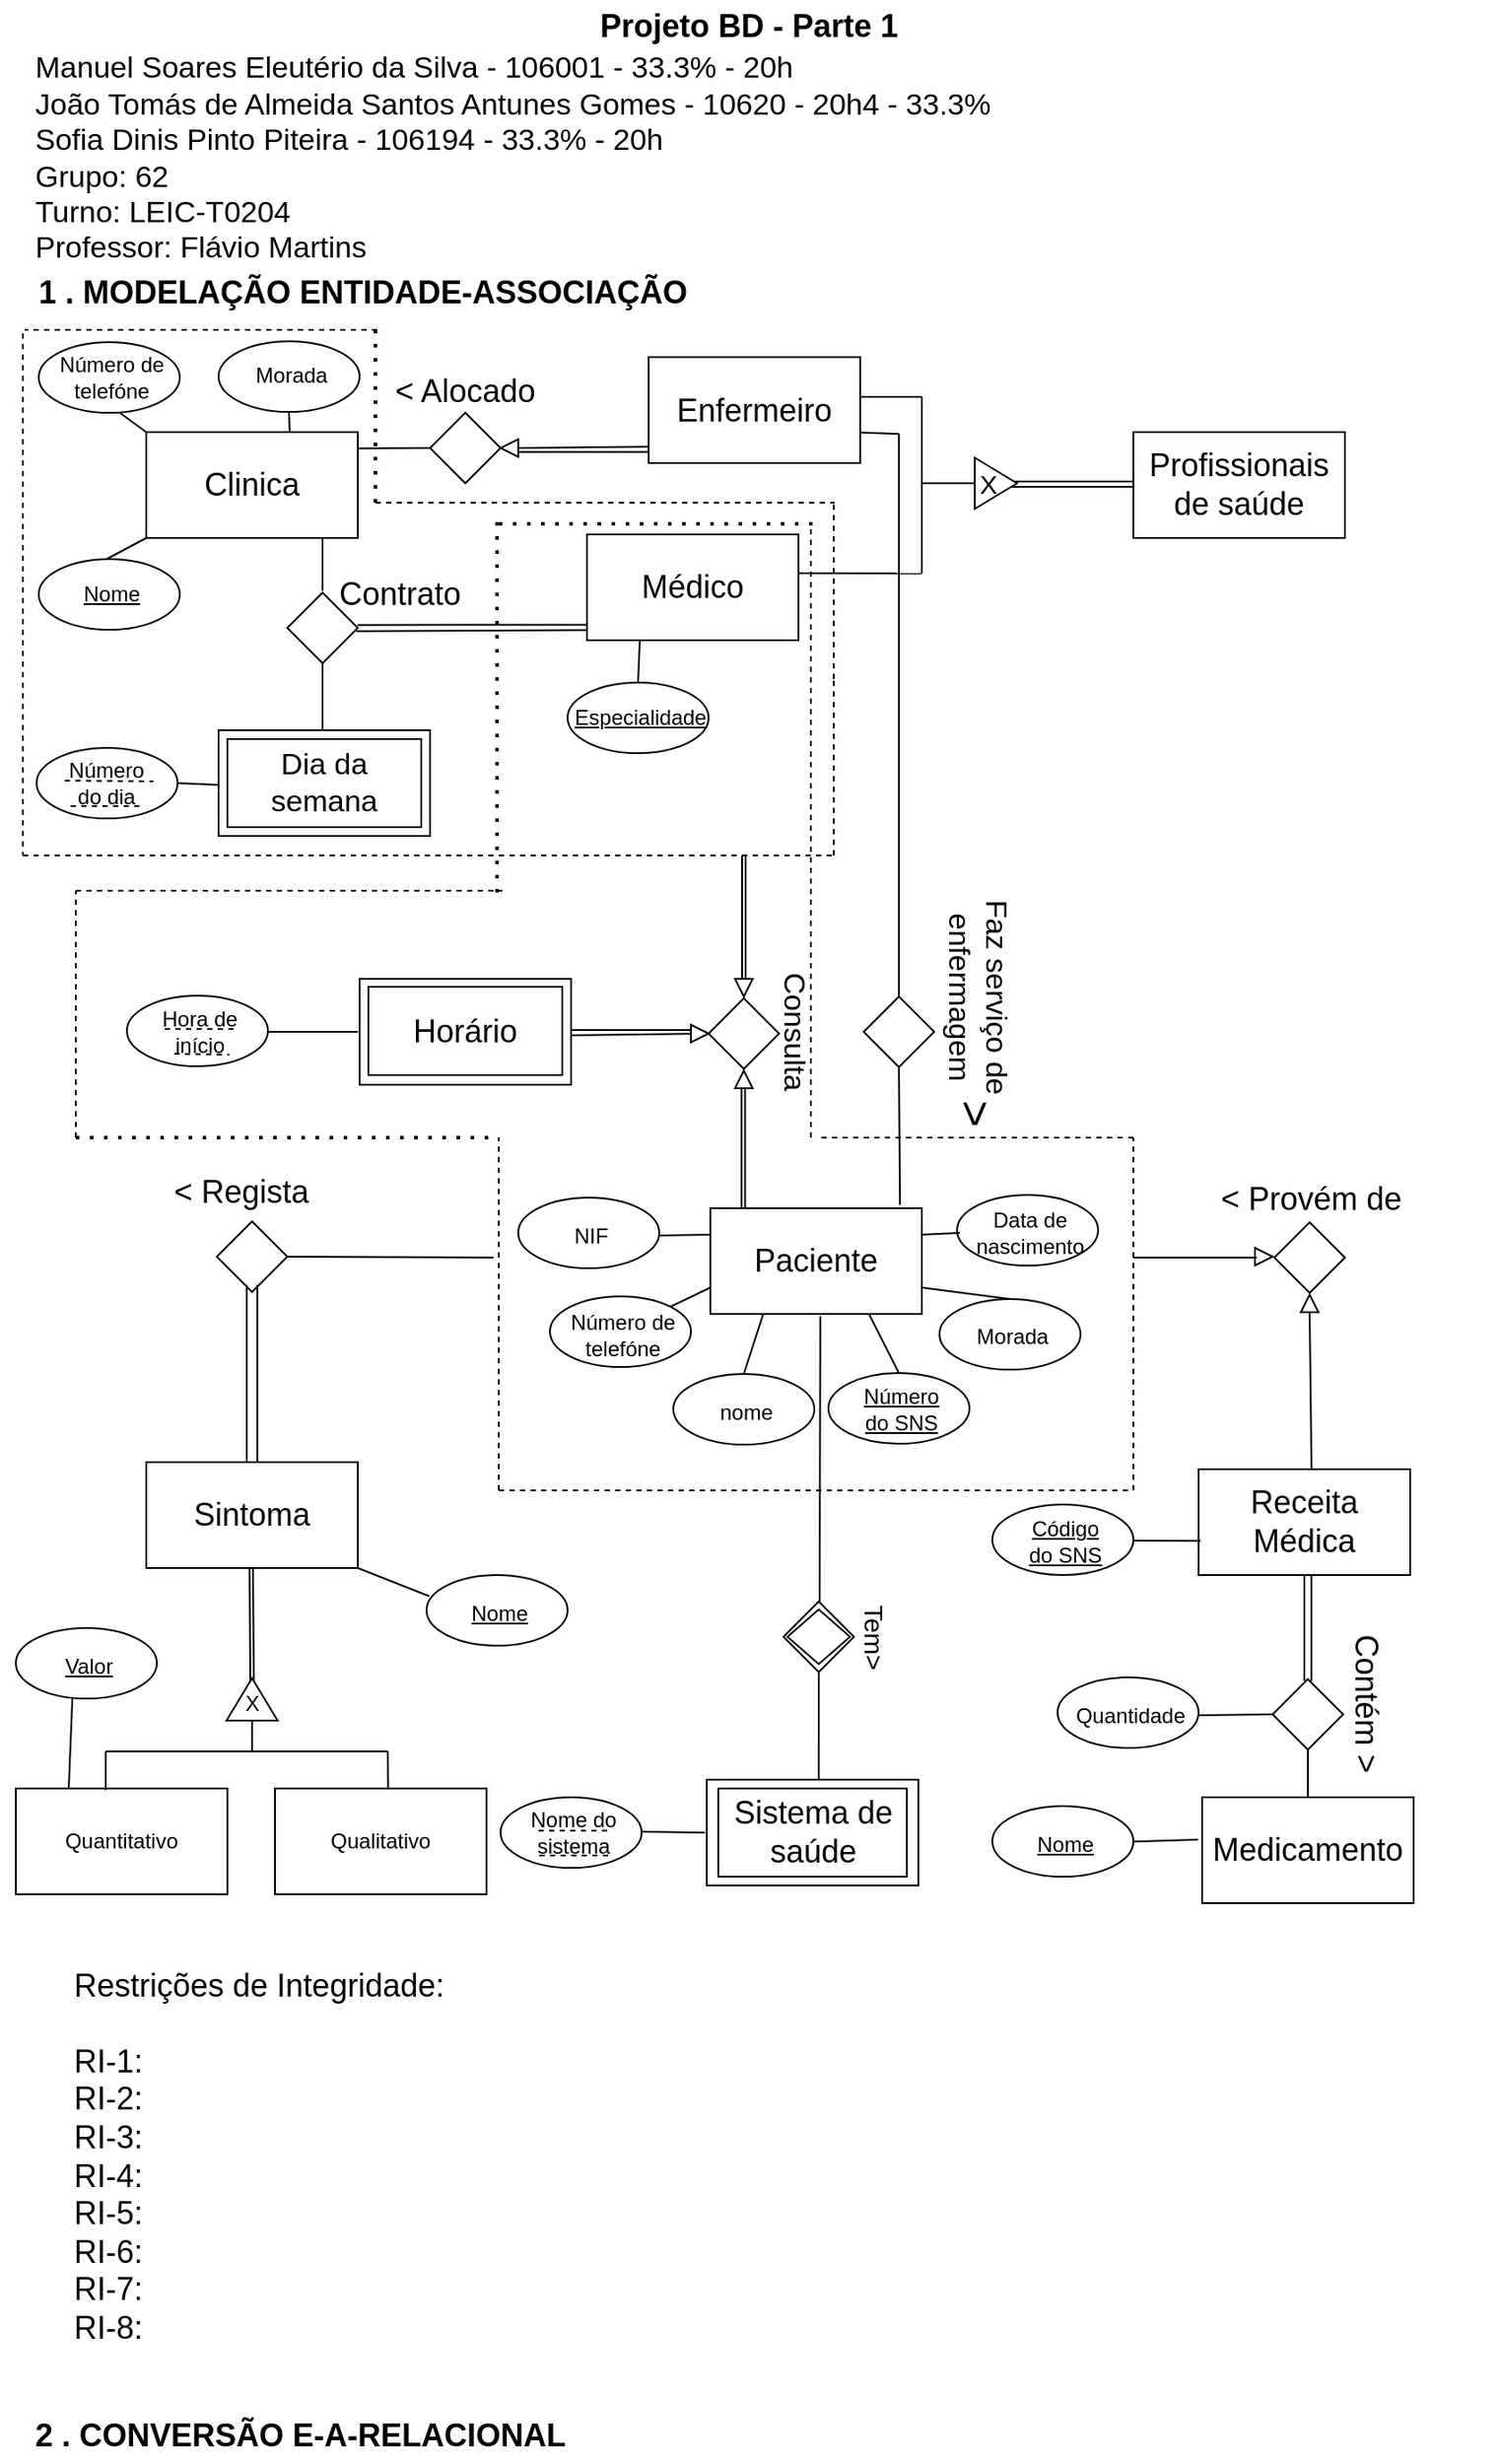 <mxfile>
    <diagram id="Vmk2Yes_UuU7IunLGzfF" name="Page-1">
        <mxGraphModel dx="1727" dy="931" grid="1" gridSize="10" guides="1" tooltips="1" connect="1" arrows="1" fold="1" page="1" pageScale="1" pageWidth="850" pageHeight="1100" math="0" shadow="0">
            <root>
                <mxCell id="0"/>
                <mxCell id="1" parent="0"/>
                <mxCell id="99" value="" style="ellipse;whiteSpace=wrap;html=1;fontSize=18;" vertex="1" parent="1">
                    <mxGeometry x="20.75" y="431" width="80" height="40" as="geometry"/>
                </mxCell>
                <mxCell id="2" value="" style="endArrow=none;html=1;" parent="1" edge="1">
                    <mxGeometry width="50" height="50" relative="1" as="geometry">
                        <mxPoint x="573" y="280" as="sourcePoint"/>
                        <mxPoint x="643" y="280" as="targetPoint"/>
                    </mxGeometry>
                </mxCell>
                <mxCell id="3" value="" style="endArrow=none;html=1;" parent="1" edge="1">
                    <mxGeometry width="50" height="50" relative="1" as="geometry">
                        <mxPoint x="573" y="283" as="sourcePoint"/>
                        <mxPoint x="643" y="283" as="targetPoint"/>
                    </mxGeometry>
                </mxCell>
                <mxCell id="4" value="" style="endArrow=none;html=1;exitX=0.997;exitY=0.458;exitDx=0;exitDy=0;exitPerimeter=0;" parent="1" source="15" edge="1">
                    <mxGeometry width="50" height="50" relative="1" as="geometry">
                        <mxPoint x="233" y="361.21" as="sourcePoint"/>
                        <mxPoint x="333" y="361.21" as="targetPoint"/>
                    </mxGeometry>
                </mxCell>
                <mxCell id="5" value="" style="endArrow=none;html=1;exitX=0.979;exitY=0.546;exitDx=0;exitDy=0;exitPerimeter=0;" parent="1" source="15" edge="1">
                    <mxGeometry width="50" height="50" relative="1" as="geometry">
                        <mxPoint x="233" y="364.21" as="sourcePoint"/>
                        <mxPoint x="333" y="364.21" as="targetPoint"/>
                    </mxGeometry>
                </mxCell>
                <mxCell id="6" value="&lt;font style=&quot;font-size: 18px;&quot;&gt;Clinica&lt;/font&gt;" style="rounded=0;whiteSpace=wrap;html=1;" parent="1" vertex="1">
                    <mxGeometry x="83" y="252" width="120" height="60" as="geometry"/>
                </mxCell>
                <mxCell id="7" value="&lt;span style=&quot;font-size: 18px;&quot;&gt;Profissionais&lt;br&gt;de saúde&lt;br&gt;&lt;/span&gt;" style="rounded=0;whiteSpace=wrap;html=1;" parent="1" vertex="1">
                    <mxGeometry x="643" y="252" width="120" height="60" as="geometry"/>
                </mxCell>
                <mxCell id="8" value="&lt;font style=&quot;font-size: 15px;&quot;&gt;X&amp;nbsp;&amp;nbsp;&lt;/font&gt;" style="triangle;whiteSpace=wrap;html=1;fontSize=18;" parent="1" vertex="1">
                    <mxGeometry x="553" y="266.5" width="24" height="29" as="geometry"/>
                </mxCell>
                <mxCell id="9" value="" style="endArrow=none;html=1;fontSize=13;entryX=0;entryY=0.5;entryDx=0;entryDy=0;" parent="1" target="8" edge="1">
                    <mxGeometry width="50" height="50" relative="1" as="geometry">
                        <mxPoint x="523" y="281" as="sourcePoint"/>
                        <mxPoint x="503" y="252" as="targetPoint"/>
                    </mxGeometry>
                </mxCell>
                <mxCell id="10" value="" style="endArrow=none;html=1;fontSize=13;" parent="1" edge="1">
                    <mxGeometry width="50" height="50" relative="1" as="geometry">
                        <mxPoint x="523" y="332" as="sourcePoint"/>
                        <mxPoint x="523" y="232" as="targetPoint"/>
                    </mxGeometry>
                </mxCell>
                <mxCell id="11" value="" style="endArrow=none;html=1;fontSize=13;" parent="1" edge="1">
                    <mxGeometry width="50" height="50" relative="1" as="geometry">
                        <mxPoint x="453" y="332" as="sourcePoint"/>
                        <mxPoint x="523" y="332.177" as="targetPoint"/>
                    </mxGeometry>
                </mxCell>
                <mxCell id="12" value="" style="endArrow=none;html=1;fontSize=13;" parent="1" edge="1">
                    <mxGeometry width="50" height="50" relative="1" as="geometry">
                        <mxPoint x="483" y="232" as="sourcePoint"/>
                        <mxPoint x="523" y="232" as="targetPoint"/>
                    </mxGeometry>
                </mxCell>
                <mxCell id="13" value="&lt;font style=&quot;font-size: 18px;&quot;&gt;Enfermeiro&lt;/font&gt;" style="rounded=0;whiteSpace=wrap;html=1;fontSize=13;" parent="1" vertex="1">
                    <mxGeometry x="368" y="209.5" width="120" height="60" as="geometry"/>
                </mxCell>
                <mxCell id="14" value="&lt;font style=&quot;font-size: 18px;&quot;&gt;Médico&lt;/font&gt;" style="rounded=0;whiteSpace=wrap;html=1;fontSize=13;" parent="1" vertex="1">
                    <mxGeometry x="333" y="310" width="120" height="60" as="geometry"/>
                </mxCell>
                <mxCell id="15" value="" style="rhombus;whiteSpace=wrap;html=1;fontSize=18;" parent="1" vertex="1">
                    <mxGeometry x="163" y="343" width="40" height="40" as="geometry"/>
                </mxCell>
                <mxCell id="20" style="edgeStyle=none;html=1;fontSize=18;" parent="1" source="16" edge="1">
                    <mxGeometry relative="1" as="geometry">
                        <mxPoint x="263" y="262" as="targetPoint"/>
                    </mxGeometry>
                </mxCell>
                <mxCell id="16" value="" style="rhombus;whiteSpace=wrap;html=1;fontSize=18;" parent="1" vertex="1">
                    <mxGeometry x="244" y="241" width="40" height="40" as="geometry"/>
                </mxCell>
                <mxCell id="18" value="" style="endArrow=none;html=1;startArrow=none;" parent="1" source="23" edge="1">
                    <mxGeometry width="50" height="50" relative="1" as="geometry">
                        <mxPoint x="283" y="260" as="sourcePoint"/>
                        <mxPoint x="368" y="260.21" as="targetPoint"/>
                    </mxGeometry>
                </mxCell>
                <mxCell id="19" value="" style="endArrow=none;html=1;exitX=0.1;exitY=0.279;exitDx=0;exitDy=0;exitPerimeter=0;" parent="1" source="23" edge="1">
                    <mxGeometry width="50" height="50" relative="1" as="geometry">
                        <mxPoint x="294" y="264" as="sourcePoint"/>
                        <mxPoint x="368" y="263.21" as="targetPoint"/>
                    </mxGeometry>
                </mxCell>
                <mxCell id="21" value="" style="endArrow=none;html=1;fontSize=18;" parent="1" edge="1">
                    <mxGeometry width="50" height="50" relative="1" as="geometry">
                        <mxPoint x="183" y="312" as="sourcePoint"/>
                        <mxPoint x="183" y="342" as="targetPoint"/>
                    </mxGeometry>
                </mxCell>
                <mxCell id="22" value="" style="endArrow=none;html=1;fontSize=18;entryX=0;entryY=0.5;entryDx=0;entryDy=0;exitX=1.005;exitY=0.155;exitDx=0;exitDy=0;exitPerimeter=0;" parent="1" source="6" target="16" edge="1">
                    <mxGeometry width="50" height="50" relative="1" as="geometry">
                        <mxPoint x="213" y="302" as="sourcePoint"/>
                        <mxPoint x="263" y="252" as="targetPoint"/>
                    </mxGeometry>
                </mxCell>
                <mxCell id="23" value="" style="triangle;whiteSpace=wrap;html=1;fontSize=18;direction=west;fillColor=#FFFFFF;" parent="1" vertex="1">
                    <mxGeometry x="284" y="256" width="10" height="10" as="geometry"/>
                </mxCell>
                <mxCell id="25" value="&amp;lt; Alocado" style="text;html=1;strokeColor=none;fillColor=none;align=center;verticalAlign=middle;whiteSpace=wrap;rounded=0;fontSize=18;" parent="1" vertex="1">
                    <mxGeometry x="219" y="213.5" width="90" height="30" as="geometry"/>
                </mxCell>
                <mxCell id="26" value="Contrato" style="text;html=1;strokeColor=none;fillColor=none;align=center;verticalAlign=middle;whiteSpace=wrap;rounded=0;fontSize=18;" parent="1" vertex="1">
                    <mxGeometry x="182" y="329" width="90" height="30" as="geometry"/>
                </mxCell>
                <mxCell id="27" value="" style="endArrow=none;html=1;fontSize=18;entryX=0.5;entryY=1;entryDx=0;entryDy=0;" parent="1" target="15" edge="1">
                    <mxGeometry width="50" height="50" relative="1" as="geometry">
                        <mxPoint x="183" y="422" as="sourcePoint"/>
                        <mxPoint x="223" y="262" as="targetPoint"/>
                    </mxGeometry>
                </mxCell>
                <mxCell id="33" value="" style="endArrow=none;html=1;fontSize=12;entryX=0.551;entryY=1.099;entryDx=0;entryDy=0;exitX=0;exitY=0;exitDx=0;exitDy=0;entryPerimeter=0;" parent="1" source="6" edge="1">
                    <mxGeometry width="50" height="50" relative="1" as="geometry">
                        <mxPoint x="173" y="342" as="sourcePoint"/>
                        <mxPoint x="67.856" y="240.97" as="targetPoint"/>
                    </mxGeometry>
                </mxCell>
                <mxCell id="40" value="" style="endArrow=none;html=1;fontSize=12;entryX=0;entryY=1;entryDx=0;entryDy=0;exitX=0.5;exitY=0;exitDx=0;exitDy=0;" parent="1" target="6" edge="1">
                    <mxGeometry width="50" height="50" relative="1" as="geometry">
                        <mxPoint x="60.5" y="324.0" as="sourcePoint"/>
                        <mxPoint x="223" y="302" as="targetPoint"/>
                    </mxGeometry>
                </mxCell>
                <mxCell id="50" value="" style="endArrow=none;html=1;fontSize=18;exitX=1;exitY=0.5;exitDx=0;exitDy=0;entryX=0;entryY=0.5;entryDx=0;entryDy=0;" parent="1" source="44" edge="1">
                    <mxGeometry width="50" height="50" relative="1" as="geometry">
                        <mxPoint x="173" y="352" as="sourcePoint"/>
                        <mxPoint x="124" y="452" as="targetPoint"/>
                    </mxGeometry>
                </mxCell>
                <mxCell id="51" value="" style="endArrow=none;html=1;fontSize=18;entryX=0.5;entryY=1;entryDx=0;entryDy=0;exitX=0.678;exitY=0.005;exitDx=0;exitDy=0;exitPerimeter=0;" parent="1" source="6" target="112" edge="1">
                    <mxGeometry width="50" height="50" relative="1" as="geometry">
                        <mxPoint x="163" y="302" as="sourcePoint"/>
                        <mxPoint x="162.75" y="242" as="targetPoint"/>
                    </mxGeometry>
                </mxCell>
                <mxCell id="44" value="Número&lt;br&gt;do dia" style="text;html=1;strokeColor=none;fillColor=none;align=center;verticalAlign=middle;whiteSpace=wrap;rounded=0;fontSize=12;" parent="1" vertex="1">
                    <mxGeometry x="20.25" y="436" width="80.5" height="30" as="geometry"/>
                </mxCell>
                <mxCell id="54" value="" style="endArrow=none;dashed=1;html=1;fontSize=18;" parent="1" edge="1">
                    <mxGeometry width="50" height="50" relative="1" as="geometry">
                        <mxPoint x="473" y="392" as="sourcePoint"/>
                        <mxPoint x="473" y="292" as="targetPoint"/>
                    </mxGeometry>
                </mxCell>
                <mxCell id="56" value="" style="endArrow=none;dashed=1;html=1;fontSize=18;" parent="1" edge="1">
                    <mxGeometry width="50" height="50" relative="1" as="geometry">
                        <mxPoint x="473" y="492" as="sourcePoint"/>
                        <mxPoint x="473" y="392" as="targetPoint"/>
                    </mxGeometry>
                </mxCell>
                <mxCell id="57" value="" style="endArrow=none;dashed=1;html=1;fontSize=18;" parent="1" edge="1">
                    <mxGeometry width="50" height="50" relative="1" as="geometry">
                        <mxPoint x="13" y="492" as="sourcePoint"/>
                        <mxPoint x="473" y="492" as="targetPoint"/>
                    </mxGeometry>
                </mxCell>
                <mxCell id="58" value="" style="endArrow=none;dashed=1;html=1;fontSize=18;" parent="1" edge="1">
                    <mxGeometry width="50" height="50" relative="1" as="geometry">
                        <mxPoint x="13" y="196" as="sourcePoint"/>
                        <mxPoint x="13" y="492" as="targetPoint"/>
                    </mxGeometry>
                </mxCell>
                <mxCell id="60" value="" style="endArrow=none;dashed=1;html=1;fontSize=18;" parent="1" edge="1">
                    <mxGeometry width="50" height="50" relative="1" as="geometry">
                        <mxPoint x="214" y="194" as="sourcePoint"/>
                        <mxPoint x="14" y="194" as="targetPoint"/>
                    </mxGeometry>
                </mxCell>
                <mxCell id="61" value="" style="endArrow=none;dashed=1;html=1;dashPattern=1 3;strokeWidth=2;fontSize=18;" parent="1" edge="1">
                    <mxGeometry width="50" height="50" relative="1" as="geometry">
                        <mxPoint x="213" y="292" as="sourcePoint"/>
                        <mxPoint x="213" y="194" as="targetPoint"/>
                    </mxGeometry>
                </mxCell>
                <mxCell id="62" value="" style="endArrow=none;dashed=1;html=1;fontSize=18;" parent="1" edge="1">
                    <mxGeometry width="50" height="50" relative="1" as="geometry">
                        <mxPoint x="213" y="292" as="sourcePoint"/>
                        <mxPoint x="473.514" y="292" as="targetPoint"/>
                    </mxGeometry>
                </mxCell>
                <mxCell id="67" value="" style="endArrow=none;html=1;fontSize=18;entryX=0.25;entryY=1;entryDx=0;entryDy=0;exitX=0.5;exitY=0;exitDx=0;exitDy=0;" parent="1" source="102" target="14" edge="1">
                    <mxGeometry width="50" height="50" relative="1" as="geometry">
                        <mxPoint x="323.5" y="396.0" as="sourcePoint"/>
                        <mxPoint x="293" y="352" as="targetPoint"/>
                    </mxGeometry>
                </mxCell>
                <mxCell id="68" value="" style="endArrow=none;html=1;fontSize=18;" parent="1" edge="1">
                    <mxGeometry width="50" height="50" relative="1" as="geometry">
                        <mxPoint x="510" y="573.771" as="sourcePoint"/>
                        <mxPoint x="510" y="253" as="targetPoint"/>
                    </mxGeometry>
                </mxCell>
                <mxCell id="69" value="" style="rhombus;whiteSpace=wrap;html=1;fontSize=18;" parent="1" vertex="1">
                    <mxGeometry x="490" y="572" width="40" height="40" as="geometry"/>
                </mxCell>
                <mxCell id="71" value="" style="rhombus;whiteSpace=wrap;html=1;fontSize=18;" parent="1" vertex="1">
                    <mxGeometry x="402" y="573" width="40" height="40" as="geometry"/>
                </mxCell>
                <mxCell id="72" value="" style="endArrow=none;html=1;fontSize=18;" parent="1" edge="1">
                    <mxGeometry width="50" height="50" relative="1" as="geometry">
                        <mxPoint x="423" y="562" as="sourcePoint"/>
                        <mxPoint x="423" y="492" as="targetPoint"/>
                    </mxGeometry>
                </mxCell>
                <mxCell id="73" value="" style="endArrow=none;html=1;fontSize=18;" parent="1" edge="1">
                    <mxGeometry width="50" height="50" relative="1" as="geometry">
                        <mxPoint x="421" y="562" as="sourcePoint"/>
                        <mxPoint x="421" y="492" as="targetPoint"/>
                    </mxGeometry>
                </mxCell>
                <mxCell id="74" value="" style="triangle;whiteSpace=wrap;html=1;fontSize=18;direction=south;fillColor=#FFFFFF;" parent="1" vertex="1">
                    <mxGeometry x="417" y="562" width="10" height="10" as="geometry"/>
                </mxCell>
                <mxCell id="75" value="" style="endArrow=none;html=1;fontSize=18;" parent="1" edge="1">
                    <mxGeometry width="50" height="50" relative="1" as="geometry">
                        <mxPoint x="422.71" y="692" as="sourcePoint"/>
                        <mxPoint x="422.71" y="622" as="targetPoint"/>
                    </mxGeometry>
                </mxCell>
                <mxCell id="76" value="" style="endArrow=none;html=1;fontSize=18;" parent="1" edge="1">
                    <mxGeometry width="50" height="50" relative="1" as="geometry">
                        <mxPoint x="420.71" y="692" as="sourcePoint"/>
                        <mxPoint x="420.71" y="622" as="targetPoint"/>
                    </mxGeometry>
                </mxCell>
                <mxCell id="77" value="" style="endArrow=none;html=1;fontSize=18;" parent="1" edge="1">
                    <mxGeometry width="50" height="50" relative="1" as="geometry">
                        <mxPoint x="323" y="591" as="sourcePoint"/>
                        <mxPoint x="393" y="591" as="targetPoint"/>
                    </mxGeometry>
                </mxCell>
                <mxCell id="78" value="" style="endArrow=none;html=1;fontSize=18;startArrow=none;" parent="1" source="80" edge="1">
                    <mxGeometry width="50" height="50" relative="1" as="geometry">
                        <mxPoint x="323" y="594" as="sourcePoint"/>
                        <mxPoint x="393" y="594" as="targetPoint"/>
                    </mxGeometry>
                </mxCell>
                <mxCell id="79" value="" style="triangle;whiteSpace=wrap;html=1;fontSize=18;direction=north;fillColor=#FFFFFF;" parent="1" vertex="1">
                    <mxGeometry x="417" y="614" width="10" height="10" as="geometry"/>
                </mxCell>
                <mxCell id="81" value="" style="endArrow=none;html=1;fontSize=18;" parent="1" target="80" edge="1">
                    <mxGeometry width="50" height="50" relative="1" as="geometry">
                        <mxPoint x="323.0" y="594" as="sourcePoint"/>
                        <mxPoint x="393" y="594" as="targetPoint"/>
                    </mxGeometry>
                </mxCell>
                <mxCell id="80" value="" style="triangle;whiteSpace=wrap;html=1;fontSize=18;direction=east;fillColor=#FFFFFF;" parent="1" vertex="1">
                    <mxGeometry x="392" y="588" width="10" height="10" as="geometry"/>
                </mxCell>
                <mxCell id="94" value="" style="ellipse;whiteSpace=wrap;html=1;fontSize=18;" vertex="1" parent="1">
                    <mxGeometry x="72" y="571.5" width="80" height="40" as="geometry"/>
                </mxCell>
                <mxCell id="83" value="" style="endArrow=none;html=1;fontSize=18;entryX=0.5;entryY=1;entryDx=0;entryDy=0;exitX=0.905;exitY=-0.032;exitDx=0;exitDy=0;exitPerimeter=0;" parent="1" target="69" edge="1">
                    <mxGeometry width="50" height="50" relative="1" as="geometry">
                        <mxPoint x="510.6" y="690.08" as="sourcePoint"/>
                        <mxPoint x="263" y="592" as="targetPoint"/>
                    </mxGeometry>
                </mxCell>
                <mxCell id="88" value="" style="rounded=0;whiteSpace=wrap;html=1;" vertex="1" parent="1">
                    <mxGeometry x="204" y="562" width="120" height="60" as="geometry"/>
                </mxCell>
                <mxCell id="89" value="&lt;font style=&quot;font-size: 18px;&quot;&gt;Horário&lt;/font&gt;" style="rounded=0;whiteSpace=wrap;html=1;" vertex="1" parent="1">
                    <mxGeometry x="209" y="566.5" width="110" height="50" as="geometry"/>
                </mxCell>
                <mxCell id="90" value="" style="endArrow=none;html=1;fontSize=18;entryX=1;entryY=0.5;entryDx=0;entryDy=0;" edge="1" parent="1" target="86">
                    <mxGeometry width="50" height="50" relative="1" as="geometry">
                        <mxPoint x="203" y="592" as="sourcePoint"/>
                        <mxPoint x="183" y="642" as="targetPoint"/>
                    </mxGeometry>
                </mxCell>
                <mxCell id="92" value="" style="endArrow=none;dashed=1;html=1;fontSize=18;" edge="1" parent="1">
                    <mxGeometry width="50" height="50" relative="1" as="geometry">
                        <mxPoint x="93.5" y="590.33" as="sourcePoint"/>
                        <mxPoint x="133.5" y="590.33" as="targetPoint"/>
                    </mxGeometry>
                </mxCell>
                <mxCell id="86" value="Hora de&lt;br&gt;início" style="text;html=1;strokeColor=none;fillColor=none;align=center;verticalAlign=middle;whiteSpace=wrap;rounded=0;fontSize=12;" vertex="1" parent="1">
                    <mxGeometry x="73.5" y="582.5" width="78.5" height="19" as="geometry"/>
                </mxCell>
                <mxCell id="93" value="" style="endArrow=none;dashed=1;html=1;fontSize=18;" edge="1" parent="1">
                    <mxGeometry width="50" height="50" relative="1" as="geometry">
                        <mxPoint x="98.88" y="604.5" as="sourcePoint"/>
                        <mxPoint x="130.13" y="604.92" as="targetPoint"/>
                    </mxGeometry>
                </mxCell>
                <mxCell id="52" value="" style="endArrow=none;dashed=1;html=1;fontSize=18;" parent="1" edge="1">
                    <mxGeometry width="50" height="50" relative="1" as="geometry">
                        <mxPoint x="36.75" y="449.58" as="sourcePoint"/>
                        <mxPoint x="87" y="450" as="targetPoint"/>
                    </mxGeometry>
                </mxCell>
                <mxCell id="53" value="" style="endArrow=none;dashed=1;html=1;fontSize=18;" parent="1" edge="1">
                    <mxGeometry width="50" height="50" relative="1" as="geometry">
                        <mxPoint x="40.13" y="464.0" as="sourcePoint"/>
                        <mxPoint x="79.38" y="464" as="targetPoint"/>
                    </mxGeometry>
                </mxCell>
                <mxCell id="101" value="Paciente" style="rounded=0;whiteSpace=wrap;html=1;fontSize=18;" vertex="1" parent="1">
                    <mxGeometry x="403" y="692" width="120" height="60" as="geometry"/>
                </mxCell>
                <mxCell id="102" value="" style="ellipse;whiteSpace=wrap;html=1;fontSize=18;" vertex="1" parent="1">
                    <mxGeometry x="322" y="394" width="80" height="40" as="geometry"/>
                </mxCell>
                <mxCell id="104" value="&lt;u&gt;Especialidade&lt;/u&gt;" style="text;html=1;strokeColor=none;fillColor=none;align=center;verticalAlign=middle;whiteSpace=wrap;rounded=0;fontSize=12;" vertex="1" parent="1">
                    <mxGeometry x="323.5" y="404" width="78.5" height="19" as="geometry"/>
                </mxCell>
                <mxCell id="107" value="" style="ellipse;whiteSpace=wrap;html=1;fontSize=18;" vertex="1" parent="1">
                    <mxGeometry x="22" y="324" width="80" height="40" as="geometry"/>
                </mxCell>
                <mxCell id="108" value="&lt;u&gt;Nome&lt;/u&gt;" style="text;html=1;strokeColor=none;fillColor=none;align=center;verticalAlign=middle;whiteSpace=wrap;rounded=0;fontSize=12;" vertex="1" parent="1">
                    <mxGeometry x="23.5" y="334" width="78.5" height="19" as="geometry"/>
                </mxCell>
                <mxCell id="110" value="" style="ellipse;whiteSpace=wrap;html=1;fontSize=18;" vertex="1" parent="1">
                    <mxGeometry x="22" y="201" width="80" height="40" as="geometry"/>
                </mxCell>
                <mxCell id="111" value="Número de&lt;br&gt;telefóne" style="text;html=1;strokeColor=none;fillColor=none;align=center;verticalAlign=middle;whiteSpace=wrap;rounded=0;fontSize=12;" vertex="1" parent="1">
                    <mxGeometry x="23.5" y="211" width="78.5" height="19" as="geometry"/>
                </mxCell>
                <mxCell id="112" value="" style="ellipse;whiteSpace=wrap;html=1;fontSize=18;" vertex="1" parent="1">
                    <mxGeometry x="124" y="200.5" width="80" height="40" as="geometry"/>
                </mxCell>
                <mxCell id="113" value="Morada" style="text;html=1;strokeColor=none;fillColor=none;align=center;verticalAlign=middle;whiteSpace=wrap;rounded=0;fontSize=12;" vertex="1" parent="1">
                    <mxGeometry x="125.5" y="210.5" width="78.5" height="19" as="geometry"/>
                </mxCell>
                <mxCell id="115" value="" style="endArrow=none;html=1;fontSize=18;exitX=1.004;exitY=0.713;exitDx=0;exitDy=0;exitPerimeter=0;" edge="1" parent="1" source="13">
                    <mxGeometry width="50" height="50" relative="1" as="geometry">
                        <mxPoint x="490" y="253" as="sourcePoint"/>
                        <mxPoint x="510" y="253" as="targetPoint"/>
                    </mxGeometry>
                </mxCell>
                <mxCell id="116" value="" style="endArrow=none;dashed=1;html=1;dashPattern=1 3;strokeWidth=2;fontSize=18;" edge="1" parent="1">
                    <mxGeometry width="50" height="50" relative="1" as="geometry">
                        <mxPoint x="283" y="304" as="sourcePoint"/>
                        <mxPoint x="463" y="304" as="targetPoint"/>
                    </mxGeometry>
                </mxCell>
                <mxCell id="117" value="" style="endArrow=none;dashed=1;html=1;dashPattern=1 3;strokeWidth=2;fontSize=18;" edge="1" parent="1">
                    <mxGeometry width="50" height="50" relative="1" as="geometry">
                        <mxPoint x="282" y="513" as="sourcePoint"/>
                        <mxPoint x="282" y="303" as="targetPoint"/>
                    </mxGeometry>
                </mxCell>
                <mxCell id="118" value="" style="endArrow=none;dashed=1;html=1;fontSize=18;" edge="1" parent="1">
                    <mxGeometry width="50" height="50" relative="1" as="geometry">
                        <mxPoint x="460" y="652" as="sourcePoint"/>
                        <mxPoint x="460" y="303" as="targetPoint"/>
                    </mxGeometry>
                </mxCell>
                <mxCell id="119" value="" style="endArrow=none;dashed=1;html=1;fontSize=18;" edge="1" parent="1">
                    <mxGeometry width="50" height="50" relative="1" as="geometry">
                        <mxPoint x="43" y="512" as="sourcePoint"/>
                        <mxPoint x="285" y="512" as="targetPoint"/>
                    </mxGeometry>
                </mxCell>
                <mxCell id="120" value="" style="endArrow=none;dashed=1;html=1;fontSize=18;" edge="1" parent="1">
                    <mxGeometry width="50" height="50" relative="1" as="geometry">
                        <mxPoint x="43" y="652" as="sourcePoint"/>
                        <mxPoint x="43" y="512" as="targetPoint"/>
                    </mxGeometry>
                </mxCell>
                <mxCell id="121" value="" style="endArrow=none;dashed=1;html=1;dashPattern=1 3;strokeWidth=2;fontSize=18;" edge="1" parent="1">
                    <mxGeometry width="50" height="50" relative="1" as="geometry">
                        <mxPoint x="43" y="652" as="sourcePoint"/>
                        <mxPoint x="283" y="652" as="targetPoint"/>
                    </mxGeometry>
                </mxCell>
                <mxCell id="122" value="" style="ellipse;whiteSpace=wrap;html=1;fontSize=18;" vertex="1" parent="1">
                    <mxGeometry x="312" y="742" width="80" height="40" as="geometry"/>
                </mxCell>
                <mxCell id="123" value="Número de&lt;br&gt;telefóne" style="text;html=1;strokeColor=none;fillColor=none;align=center;verticalAlign=middle;whiteSpace=wrap;rounded=0;fontSize=12;" vertex="1" parent="1">
                    <mxGeometry x="313.5" y="754" width="78.5" height="19" as="geometry"/>
                </mxCell>
                <mxCell id="127" value="" style="ellipse;whiteSpace=wrap;html=1;fontSize=18;" vertex="1" parent="1">
                    <mxGeometry x="382" y="786" width="80" height="40" as="geometry"/>
                </mxCell>
                <mxCell id="128" value="nome" style="text;html=1;strokeColor=none;fillColor=none;align=center;verticalAlign=middle;whiteSpace=wrap;rounded=0;fontSize=12;" vertex="1" parent="1">
                    <mxGeometry x="383.5" y="798" width="78.5" height="19" as="geometry"/>
                </mxCell>
                <mxCell id="129" value="" style="ellipse;whiteSpace=wrap;html=1;fontSize=18;" vertex="1" parent="1">
                    <mxGeometry x="294" y="686" width="80" height="40" as="geometry"/>
                </mxCell>
                <mxCell id="130" value="NIF" style="text;html=1;strokeColor=none;fillColor=none;align=center;verticalAlign=middle;whiteSpace=wrap;rounded=0;fontSize=12;" vertex="1" parent="1">
                    <mxGeometry x="295.5" y="698" width="78.5" height="19" as="geometry"/>
                </mxCell>
                <mxCell id="131" value="" style="ellipse;whiteSpace=wrap;html=1;fontSize=18;" vertex="1" parent="1">
                    <mxGeometry x="470" y="785.5" width="80" height="40" as="geometry"/>
                </mxCell>
                <mxCell id="132" value="&lt;u&gt;Número &lt;br&gt;do SNS&lt;/u&gt;" style="text;html=1;strokeColor=none;fillColor=none;align=center;verticalAlign=middle;whiteSpace=wrap;rounded=0;fontSize=12;" vertex="1" parent="1">
                    <mxGeometry x="471.5" y="796.5" width="78.5" height="19" as="geometry"/>
                </mxCell>
                <mxCell id="133" value="" style="ellipse;whiteSpace=wrap;html=1;fontSize=18;" vertex="1" parent="1">
                    <mxGeometry x="533" y="743.5" width="80" height="40" as="geometry"/>
                </mxCell>
                <mxCell id="134" value="Morada" style="text;html=1;strokeColor=none;fillColor=none;align=center;verticalAlign=middle;whiteSpace=wrap;rounded=0;fontSize=12;" vertex="1" parent="1">
                    <mxGeometry x="534.5" y="755.5" width="78.5" height="19" as="geometry"/>
                </mxCell>
                <mxCell id="135" value="" style="ellipse;whiteSpace=wrap;html=1;fontSize=18;" vertex="1" parent="1">
                    <mxGeometry x="543" y="684.5" width="80" height="40" as="geometry"/>
                </mxCell>
                <mxCell id="136" value="Data de&lt;br&gt;nascimento" style="text;html=1;strokeColor=none;fillColor=none;align=center;verticalAlign=middle;whiteSpace=wrap;rounded=0;fontSize=12;" vertex="1" parent="1">
                    <mxGeometry x="544.5" y="696.5" width="78.5" height="19" as="geometry"/>
                </mxCell>
                <mxCell id="137" value="" style="endArrow=none;html=1;fontSize=18;entryX=0.25;entryY=1;entryDx=0;entryDy=0;exitX=0.5;exitY=0;exitDx=0;exitDy=0;" edge="1" parent="1" source="127" target="101">
                    <mxGeometry width="50" height="50" relative="1" as="geometry">
                        <mxPoint x="353" y="812" as="sourcePoint"/>
                        <mxPoint x="403" y="762" as="targetPoint"/>
                    </mxGeometry>
                </mxCell>
                <mxCell id="138" value="" style="endArrow=none;html=1;fontSize=18;entryX=0.75;entryY=1;entryDx=0;entryDy=0;exitX=0.5;exitY=0;exitDx=0;exitDy=0;" edge="1" parent="1" source="131" target="101">
                    <mxGeometry width="50" height="50" relative="1" as="geometry">
                        <mxPoint x="353" y="812" as="sourcePoint"/>
                        <mxPoint x="403" y="762" as="targetPoint"/>
                    </mxGeometry>
                </mxCell>
                <mxCell id="139" value="" style="endArrow=none;html=1;fontSize=18;entryX=0;entryY=0.75;entryDx=0;entryDy=0;exitX=1;exitY=0;exitDx=0;exitDy=0;" edge="1" parent="1" source="122" target="101">
                    <mxGeometry width="50" height="50" relative="1" as="geometry">
                        <mxPoint x="353" y="812" as="sourcePoint"/>
                        <mxPoint x="403" y="762" as="targetPoint"/>
                    </mxGeometry>
                </mxCell>
                <mxCell id="140" value="" style="endArrow=none;html=1;fontSize=18;entryX=1;entryY=0.75;entryDx=0;entryDy=0;exitX=0.5;exitY=0;exitDx=0;exitDy=0;" edge="1" parent="1" source="133" target="101">
                    <mxGeometry width="50" height="50" relative="1" as="geometry">
                        <mxPoint x="353" y="812" as="sourcePoint"/>
                        <mxPoint x="403" y="762" as="targetPoint"/>
                    </mxGeometry>
                </mxCell>
                <mxCell id="141" value="" style="endArrow=none;html=1;fontSize=18;entryX=0;entryY=0.25;entryDx=0;entryDy=0;exitX=1;exitY=0.5;exitDx=0;exitDy=0;" edge="1" parent="1" source="130" target="101">
                    <mxGeometry width="50" height="50" relative="1" as="geometry">
                        <mxPoint x="353" y="812" as="sourcePoint"/>
                        <mxPoint x="403" y="762" as="targetPoint"/>
                    </mxGeometry>
                </mxCell>
                <mxCell id="142" value="" style="endArrow=none;html=1;fontSize=18;entryX=1;entryY=0.25;entryDx=0;entryDy=0;exitX=0;exitY=0.5;exitDx=0;exitDy=0;" edge="1" parent="1" source="136" target="101">
                    <mxGeometry width="50" height="50" relative="1" as="geometry">
                        <mxPoint x="353" y="812" as="sourcePoint"/>
                        <mxPoint x="403" y="762" as="targetPoint"/>
                    </mxGeometry>
                </mxCell>
                <mxCell id="144" value="" style="endArrow=none;dashed=1;html=1;fontSize=18;" edge="1" parent="1">
                    <mxGeometry width="50" height="50" relative="1" as="geometry">
                        <mxPoint x="283" y="852" as="sourcePoint"/>
                        <mxPoint x="283" y="652" as="targetPoint"/>
                    </mxGeometry>
                </mxCell>
                <mxCell id="145" value="" style="endArrow=none;dashed=1;html=1;fontSize=18;" edge="1" parent="1">
                    <mxGeometry width="50" height="50" relative="1" as="geometry">
                        <mxPoint x="283" y="852" as="sourcePoint"/>
                        <mxPoint x="643" y="852" as="targetPoint"/>
                    </mxGeometry>
                </mxCell>
                <mxCell id="146" value="" style="endArrow=none;dashed=1;html=1;fontSize=18;" edge="1" parent="1">
                    <mxGeometry width="50" height="50" relative="1" as="geometry">
                        <mxPoint x="643" y="652" as="sourcePoint"/>
                        <mxPoint x="463" y="652" as="targetPoint"/>
                    </mxGeometry>
                </mxCell>
                <mxCell id="147" value="" style="endArrow=none;dashed=1;html=1;fontSize=18;" edge="1" parent="1">
                    <mxGeometry width="50" height="50" relative="1" as="geometry">
                        <mxPoint x="643" y="852" as="sourcePoint"/>
                        <mxPoint x="643" y="652" as="targetPoint"/>
                    </mxGeometry>
                </mxCell>
                <mxCell id="150" value="&lt;span style=&quot;&quot;&gt;&lt;b&gt;Projeto BD - Parte 1&lt;/b&gt;&lt;/span&gt;" style="text;html=1;strokeColor=none;fillColor=none;align=center;verticalAlign=middle;whiteSpace=wrap;rounded=0;fontSize=18;" vertex="1" parent="1">
                    <mxGeometry y="7" width="850" height="30" as="geometry"/>
                </mxCell>
                <mxCell id="153" value="Manuel Soares Eleutério da Silva - 106001 - 33.3% - 20h&lt;br&gt;João Tomás de Almeida Santos Antunes Gomes - 10620 - 20h4 - 33.3%&lt;br&gt;Sofia Dinis Pinto Piteira - 106194 - 33.3% - 20h&lt;br&gt;Grupo: 62&lt;br&gt;Turno: LEIC-T0204&lt;br&gt;Professor: Flávio Martins" style="text;html=1;strokeColor=none;fillColor=none;align=left;verticalAlign=middle;whiteSpace=wrap;rounded=0;fontSize=17;" vertex="1" parent="1">
                    <mxGeometry x="18" y="36.5" width="782" height="121" as="geometry"/>
                </mxCell>
                <mxCell id="154" value="" style="rounded=0;whiteSpace=wrap;html=1;fontSize=17;" vertex="1" parent="1">
                    <mxGeometry x="124" y="421" width="120" height="60" as="geometry"/>
                </mxCell>
                <mxCell id="155" value="Dia da&lt;br&gt;semana" style="rounded=0;whiteSpace=wrap;html=1;fontSize=17;" vertex="1" parent="1">
                    <mxGeometry x="129" y="426" width="110" height="50" as="geometry"/>
                </mxCell>
                <mxCell id="156" value="Consulta" style="text;html=1;strokeColor=none;fillColor=none;align=center;verticalAlign=middle;whiteSpace=wrap;rounded=0;fontSize=17;rotation=90;" vertex="1" parent="1">
                    <mxGeometry x="420" y="577" width="60" height="30" as="geometry"/>
                </mxCell>
                <mxCell id="159" value="Faz serviço de&lt;br&gt;enfermagem" style="text;html=1;strokeColor=none;fillColor=none;align=center;verticalAlign=middle;whiteSpace=wrap;rounded=0;fontSize=17;rotation=90;" vertex="1" parent="1">
                    <mxGeometry x="487.5" y="557" width="134" height="30" as="geometry"/>
                </mxCell>
                <mxCell id="161" value="&lt;font style=&quot;font-size: 26px;&quot;&gt;&amp;gt;&lt;/font&gt;" style="text;html=1;strokeColor=none;fillColor=none;align=center;verticalAlign=middle;whiteSpace=wrap;rounded=0;fontSize=17;rotation=90;" vertex="1" parent="1">
                    <mxGeometry x="523.5" y="623" width="60" height="30" as="geometry"/>
                </mxCell>
                <mxCell id="162" value="" style="endArrow=none;html=1;fontSize=26;entryX=0.47;entryY=1.02;entryDx=0;entryDy=0;entryPerimeter=0;" edge="1" parent="1">
                    <mxGeometry width="50" height="50" relative="1" as="geometry">
                        <mxPoint x="465" y="916" as="sourcePoint"/>
                        <mxPoint x="465.4" y="753.2" as="targetPoint"/>
                    </mxGeometry>
                </mxCell>
                <mxCell id="163" value="" style="rhombus;whiteSpace=wrap;html=1;fontSize=18;" vertex="1" parent="1">
                    <mxGeometry x="444.5" y="915" width="40" height="40" as="geometry"/>
                </mxCell>
                <mxCell id="164" value="" style="rhombus;whiteSpace=wrap;html=1;fontSize=18;" vertex="1" parent="1">
                    <mxGeometry x="446.75" y="919.5" width="35.5" height="31" as="geometry"/>
                </mxCell>
                <mxCell id="166" value="&lt;font style=&quot;font-size: 15px;&quot;&gt;Tem&amp;gt;&lt;/font&gt;" style="text;html=1;strokeColor=none;fillColor=none;align=center;verticalAlign=middle;whiteSpace=wrap;rounded=0;fontSize=26;rotation=90;" vertex="1" parent="1">
                    <mxGeometry x="470" y="920.5" width="60" height="30" as="geometry"/>
                </mxCell>
                <mxCell id="167" value="" style="rounded=0;whiteSpace=wrap;html=1;fontSize=15;" vertex="1" parent="1">
                    <mxGeometry x="401" y="1016" width="120" height="60" as="geometry"/>
                </mxCell>
                <mxCell id="168" value="&lt;font style=&quot;font-size: 18px;&quot;&gt;Sistema de&lt;br&gt;saúde&lt;/font&gt;" style="rounded=0;whiteSpace=wrap;html=1;fontSize=15;" vertex="1" parent="1">
                    <mxGeometry x="407.5" y="1021" width="107" height="50" as="geometry"/>
                </mxCell>
                <mxCell id="169" value="" style="endArrow=none;html=1;fontSize=18;entryX=0.5;entryY=1;entryDx=0;entryDy=0;exitX=0.529;exitY=0.005;exitDx=0;exitDy=0;exitPerimeter=0;" edge="1" parent="1" source="167" target="163">
                    <mxGeometry width="50" height="50" relative="1" as="geometry">
                        <mxPoint x="480" y="996" as="sourcePoint"/>
                        <mxPoint x="530" y="946" as="targetPoint"/>
                    </mxGeometry>
                </mxCell>
                <mxCell id="172" value="" style="ellipse;whiteSpace=wrap;html=1;fontSize=18;" vertex="1" parent="1">
                    <mxGeometry x="284" y="1026" width="80" height="40" as="geometry"/>
                </mxCell>
                <mxCell id="173" value="" style="endArrow=none;dashed=1;html=1;fontSize=18;" edge="1" parent="1">
                    <mxGeometry width="50" height="50" relative="1" as="geometry">
                        <mxPoint x="305.5" y="1044.83" as="sourcePoint"/>
                        <mxPoint x="345.5" y="1044.83" as="targetPoint"/>
                    </mxGeometry>
                </mxCell>
                <mxCell id="174" value="Nome do&lt;br&gt;sistema" style="text;html=1;strokeColor=none;fillColor=none;align=center;verticalAlign=middle;whiteSpace=wrap;rounded=0;fontSize=12;" vertex="1" parent="1">
                    <mxGeometry x="285.5" y="1036" width="78.5" height="19" as="geometry"/>
                </mxCell>
                <mxCell id="175" value="" style="endArrow=none;dashed=1;html=1;fontSize=18;" edge="1" parent="1">
                    <mxGeometry width="50" height="50" relative="1" as="geometry">
                        <mxPoint x="306" y="1059" as="sourcePoint"/>
                        <mxPoint x="346.87" y="1059" as="targetPoint"/>
                    </mxGeometry>
                </mxCell>
                <mxCell id="176" value="" style="endArrow=none;html=1;fontSize=18;entryX=1;entryY=0.5;entryDx=0;entryDy=0;" edge="1" parent="1" target="174">
                    <mxGeometry width="50" height="50" relative="1" as="geometry">
                        <mxPoint x="400" y="1046" as="sourcePoint"/>
                        <mxPoint x="310" y="1006" as="targetPoint"/>
                    </mxGeometry>
                </mxCell>
                <mxCell id="177" value="Restrições de Integridade:&lt;br&gt;&lt;br&gt;RI-1:&lt;br&gt;RI-2:&lt;br&gt;RI-3:&lt;br&gt;RI-4:&lt;br&gt;RI-5:&lt;br&gt;RI-6:&lt;br&gt;RI-7:&lt;br&gt;RI-8:" style="text;html=1;strokeColor=none;fillColor=none;align=left;verticalAlign=middle;whiteSpace=wrap;rounded=0;fontSize=18;" vertex="1" parent="1">
                    <mxGeometry x="40" y="1120" width="760" height="220" as="geometry"/>
                </mxCell>
                <mxCell id="178" value="&lt;b&gt;1 . MODELAÇÃO ENTIDADE-ASSOCIAÇÃO&lt;/b&gt;" style="text;html=1;strokeColor=none;fillColor=none;align=left;verticalAlign=middle;whiteSpace=wrap;rounded=0;fontSize=18;" vertex="1" parent="1">
                    <mxGeometry x="20" y="157.5" width="780" height="30" as="geometry"/>
                </mxCell>
                <mxCell id="179" value="&lt;b&gt;2 . CONVERSÃO E-A-RELACIONAL&lt;/b&gt;" style="text;html=1;strokeColor=none;fillColor=none;align=left;verticalAlign=middle;whiteSpace=wrap;rounded=0;fontSize=18;" vertex="1" parent="1">
                    <mxGeometry x="18" y="1373" width="780" height="30" as="geometry"/>
                </mxCell>
                <mxCell id="180" value="" style="rhombus;whiteSpace=wrap;html=1;fontSize=18;" vertex="1" parent="1">
                    <mxGeometry x="723" y="700" width="40" height="40" as="geometry"/>
                </mxCell>
                <mxCell id="181" value="" style="triangle;whiteSpace=wrap;html=1;fontSize=18;direction=east;fillColor=#FFFFFF;" vertex="1" parent="1">
                    <mxGeometry x="712" y="714.5" width="10" height="10" as="geometry"/>
                </mxCell>
                <mxCell id="182" value="" style="endArrow=none;html=1;fontSize=18;" edge="1" parent="1">
                    <mxGeometry width="50" height="50" relative="1" as="geometry">
                        <mxPoint x="643" y="720" as="sourcePoint"/>
                        <mxPoint x="713" y="720" as="targetPoint"/>
                    </mxGeometry>
                </mxCell>
                <mxCell id="183" value="&amp;lt; Provém de" style="text;html=1;strokeColor=none;fillColor=none;align=center;verticalAlign=middle;whiteSpace=wrap;rounded=0;fontSize=18;" vertex="1" parent="1">
                    <mxGeometry x="688" y="671.5" width="112" height="30" as="geometry"/>
                </mxCell>
                <mxCell id="184" value="" style="triangle;whiteSpace=wrap;html=1;fontSize=18;direction=north;fillColor=#FFFFFF;" vertex="1" parent="1">
                    <mxGeometry x="738" y="741" width="10" height="10" as="geometry"/>
                </mxCell>
                <mxCell id="185" value="Receita&lt;br&gt;Médica" style="rounded=0;whiteSpace=wrap;html=1;fontSize=18;" vertex="1" parent="1">
                    <mxGeometry x="680" y="840" width="120" height="60" as="geometry"/>
                </mxCell>
                <mxCell id="186" value="" style="endArrow=none;html=1;fontSize=18;entryX=0.534;entryY=0.01;entryDx=0;entryDy=0;exitX=0;exitY=0.5;exitDx=0;exitDy=0;entryPerimeter=0;" edge="1" parent="1" source="184" target="185">
                    <mxGeometry width="50" height="50" relative="1" as="geometry">
                        <mxPoint x="620" y="850" as="sourcePoint"/>
                        <mxPoint x="670" y="800" as="targetPoint"/>
                    </mxGeometry>
                </mxCell>
                <mxCell id="189" value="" style="ellipse;whiteSpace=wrap;html=1;fontSize=18;" vertex="1" parent="1">
                    <mxGeometry x="563" y="860" width="80" height="40" as="geometry"/>
                </mxCell>
                <mxCell id="190" value="&lt;u&gt;Código&lt;br&gt;do SNS&lt;/u&gt;" style="text;html=1;strokeColor=none;fillColor=none;align=center;verticalAlign=middle;whiteSpace=wrap;rounded=0;fontSize=12;" vertex="1" parent="1">
                    <mxGeometry x="564.5" y="871" width="78.5" height="19" as="geometry"/>
                </mxCell>
                <mxCell id="191" value="" style="endArrow=none;html=1;fontSize=18;entryX=1;entryY=0.5;entryDx=0;entryDy=0;exitX=0.009;exitY=0.678;exitDx=0;exitDy=0;exitPerimeter=0;" edge="1" parent="1" source="185" target="190">
                    <mxGeometry width="50" height="50" relative="1" as="geometry">
                        <mxPoint x="550" y="950" as="sourcePoint"/>
                        <mxPoint x="600" y="900" as="targetPoint"/>
                    </mxGeometry>
                </mxCell>
                <mxCell id="192" value="" style="endArrow=none;html=1;fontSize=18;entryX=0.5;entryY=1;entryDx=0;entryDy=0;" edge="1" parent="1" target="185">
                    <mxGeometry width="50" height="50" relative="1" as="geometry">
                        <mxPoint x="740" y="960" as="sourcePoint"/>
                        <mxPoint x="560" y="780" as="targetPoint"/>
                    </mxGeometry>
                </mxCell>
                <mxCell id="193" value="" style="endArrow=none;html=1;fontSize=18;entryX=0.75;entryY=1;entryDx=0;entryDy=0;" edge="1" parent="1">
                    <mxGeometry width="50" height="50" relative="1" as="geometry">
                        <mxPoint x="744" y="960" as="sourcePoint"/>
                        <mxPoint x="744" y="900" as="targetPoint"/>
                    </mxGeometry>
                </mxCell>
                <mxCell id="194" value="" style="rhombus;whiteSpace=wrap;html=1;fontSize=18;" vertex="1" parent="1">
                    <mxGeometry x="722" y="959" width="40" height="40" as="geometry"/>
                </mxCell>
                <mxCell id="195" value="Medicamento" style="rounded=0;whiteSpace=wrap;html=1;fontSize=18;" vertex="1" parent="1">
                    <mxGeometry x="682" y="1026" width="120" height="60" as="geometry"/>
                </mxCell>
                <mxCell id="197" value="" style="endArrow=none;html=1;fontSize=18;entryX=0.5;entryY=1;entryDx=0;entryDy=0;exitX=0.5;exitY=0;exitDx=0;exitDy=0;" edge="1" parent="1" source="195" target="194">
                    <mxGeometry width="50" height="50" relative="1" as="geometry">
                        <mxPoint x="710" y="1010" as="sourcePoint"/>
                        <mxPoint x="760" y="960" as="targetPoint"/>
                    </mxGeometry>
                </mxCell>
                <mxCell id="198" value="Contém &amp;gt;" style="text;html=1;strokeColor=none;fillColor=none;align=center;verticalAlign=middle;whiteSpace=wrap;rounded=0;fontSize=18;rotation=90;" vertex="1" parent="1">
                    <mxGeometry x="719" y="958" width="112" height="30" as="geometry"/>
                </mxCell>
                <mxCell id="199" value="" style="ellipse;whiteSpace=wrap;html=1;fontSize=18;" vertex="1" parent="1">
                    <mxGeometry x="600" y="958" width="80" height="40" as="geometry"/>
                </mxCell>
                <mxCell id="200" value="Quantidade" style="text;html=1;strokeColor=none;fillColor=none;align=center;verticalAlign=middle;whiteSpace=wrap;rounded=0;fontSize=12;" vertex="1" parent="1">
                    <mxGeometry x="601.5" y="970" width="78.5" height="19" as="geometry"/>
                </mxCell>
                <mxCell id="201" value="" style="ellipse;whiteSpace=wrap;html=1;fontSize=18;" vertex="1" parent="1">
                    <mxGeometry x="563" y="1031" width="80" height="40" as="geometry"/>
                </mxCell>
                <mxCell id="202" value="&lt;u&gt;Nome&lt;/u&gt;" style="text;html=1;strokeColor=none;fillColor=none;align=center;verticalAlign=middle;whiteSpace=wrap;rounded=0;fontSize=12;" vertex="1" parent="1">
                    <mxGeometry x="564.5" y="1043" width="78.5" height="19" as="geometry"/>
                </mxCell>
                <mxCell id="203" value="" style="endArrow=none;html=1;fontSize=18;entryX=0;entryY=0.5;entryDx=0;entryDy=0;exitX=1;exitY=0.5;exitDx=0;exitDy=0;" edge="1" parent="1" source="200" target="194">
                    <mxGeometry width="50" height="50" relative="1" as="geometry">
                        <mxPoint x="710" y="1050" as="sourcePoint"/>
                        <mxPoint x="760" y="1000" as="targetPoint"/>
                    </mxGeometry>
                </mxCell>
                <mxCell id="204" value="" style="endArrow=none;html=1;fontSize=18;entryX=-0.019;entryY=0.399;entryDx=0;entryDy=0;entryPerimeter=0;" edge="1" parent="1" source="202" target="195">
                    <mxGeometry width="50" height="50" relative="1" as="geometry">
                        <mxPoint x="710" y="1050" as="sourcePoint"/>
                        <mxPoint x="760" y="1000" as="targetPoint"/>
                    </mxGeometry>
                </mxCell>
                <mxCell id="205" value="" style="rhombus;whiteSpace=wrap;html=1;fontSize=18;" vertex="1" parent="1">
                    <mxGeometry x="123" y="699.5" width="40" height="40" as="geometry"/>
                </mxCell>
                <mxCell id="206" value="" style="endArrow=none;html=1;fontSize=18;exitX=1;exitY=0.5;exitDx=0;exitDy=0;" edge="1" parent="1" source="205">
                    <mxGeometry width="50" height="50" relative="1" as="geometry">
                        <mxPoint x="230" y="710" as="sourcePoint"/>
                        <mxPoint x="280" y="720" as="targetPoint"/>
                    </mxGeometry>
                </mxCell>
                <mxCell id="207" value="&amp;lt; Regista" style="text;html=1;strokeColor=none;fillColor=none;align=center;verticalAlign=middle;whiteSpace=wrap;rounded=0;fontSize=18;" vertex="1" parent="1">
                    <mxGeometry x="88" y="668" width="98" height="30" as="geometry"/>
                </mxCell>
                <mxCell id="208" value="" style="endArrow=none;html=1;fontSize=18;exitX=0.5;exitY=1;exitDx=0;exitDy=0;" edge="1" parent="1">
                    <mxGeometry width="50" height="50" relative="1" as="geometry">
                        <mxPoint x="140.0" y="735.5" as="sourcePoint"/>
                        <mxPoint x="140" y="836" as="targetPoint"/>
                    </mxGeometry>
                </mxCell>
                <mxCell id="209" value="" style="endArrow=none;html=1;fontSize=18;exitX=0.5;exitY=1;exitDx=0;exitDy=0;" edge="1" parent="1">
                    <mxGeometry width="50" height="50" relative="1" as="geometry">
                        <mxPoint x="146" y="735.5" as="sourcePoint"/>
                        <mxPoint x="146" y="836" as="targetPoint"/>
                    </mxGeometry>
                </mxCell>
                <mxCell id="210" value="Sintoma" style="rounded=0;whiteSpace=wrap;html=1;fontSize=18;" vertex="1" parent="1">
                    <mxGeometry x="83" y="836" width="120" height="60" as="geometry"/>
                </mxCell>
                <mxCell id="211" value="&lt;font style=&quot;font-size: 12px;&quot;&gt;&amp;nbsp;&lt;/font&gt;&lt;font size=&quot;1&quot; style=&quot;&quot;&gt; &lt;/font&gt;&lt;font style=&quot;font-size: 12px;&quot;&gt;X&amp;nbsp;&amp;nbsp;&lt;/font&gt;" style="triangle;whiteSpace=wrap;html=1;fontSize=18;direction=north;" vertex="1" parent="1">
                    <mxGeometry x="128.5" y="958.5" width="29" height="24" as="geometry"/>
                </mxCell>
                <mxCell id="212" value="" style="endArrow=none;html=1;fontSize=12;entryX=0.305;entryY=0.994;entryDx=0;entryDy=0;entryPerimeter=0;" edge="1" parent="1">
                    <mxGeometry width="50" height="50" relative="1" as="geometry">
                        <mxPoint x="142" y="960" as="sourcePoint"/>
                        <mxPoint x="141.6" y="895.64" as="targetPoint"/>
                    </mxGeometry>
                </mxCell>
                <mxCell id="213" value="" style="endArrow=none;html=1;fontSize=12;entryX=0.305;entryY=0.994;entryDx=0;entryDy=0;entryPerimeter=0;" edge="1" parent="1">
                    <mxGeometry width="50" height="50" relative="1" as="geometry">
                        <mxPoint x="144" y="960" as="sourcePoint"/>
                        <mxPoint x="143.5" y="896" as="targetPoint"/>
                    </mxGeometry>
                </mxCell>
                <mxCell id="214" value="" style="ellipse;whiteSpace=wrap;html=1;fontSize=18;" vertex="1" parent="1">
                    <mxGeometry x="242" y="900" width="80" height="40" as="geometry"/>
                </mxCell>
                <mxCell id="215" value="&lt;u&gt;Nome&lt;/u&gt;" style="text;html=1;strokeColor=none;fillColor=none;align=center;verticalAlign=middle;whiteSpace=wrap;rounded=0;fontSize=12;" vertex="1" parent="1">
                    <mxGeometry x="243.5" y="912" width="78.5" height="19" as="geometry"/>
                </mxCell>
                <mxCell id="216" value="" style="endArrow=none;html=1;fontSize=12;entryX=0;entryY=0;entryDx=0;entryDy=0;exitX=1;exitY=1;exitDx=0;exitDy=0;" edge="1" parent="1" source="210" target="215">
                    <mxGeometry width="50" height="50" relative="1" as="geometry">
                        <mxPoint x="110" y="880" as="sourcePoint"/>
                        <mxPoint x="160" y="830" as="targetPoint"/>
                    </mxGeometry>
                </mxCell>
                <mxCell id="217" value="Quantitativo" style="rounded=0;whiteSpace=wrap;html=1;fontSize=12;" vertex="1" parent="1">
                    <mxGeometry x="9" y="1021" width="120" height="60" as="geometry"/>
                </mxCell>
                <mxCell id="218" value="Qualitativo" style="rounded=0;whiteSpace=wrap;html=1;fontSize=12;" vertex="1" parent="1">
                    <mxGeometry x="156" y="1021" width="120" height="60" as="geometry"/>
                </mxCell>
                <mxCell id="219" value="" style="endArrow=none;html=1;fontSize=12;" edge="1" parent="1">
                    <mxGeometry width="50" height="50" relative="1" as="geometry">
                        <mxPoint x="60" y="1000" as="sourcePoint"/>
                        <mxPoint x="220" y="1000" as="targetPoint"/>
                    </mxGeometry>
                </mxCell>
                <mxCell id="220" value="" style="endArrow=none;html=1;fontSize=12;exitX=0.425;exitY=0.016;exitDx=0;exitDy=0;exitPerimeter=0;" edge="1" parent="1" source="217">
                    <mxGeometry width="50" height="50" relative="1" as="geometry">
                        <mxPoint x="70" y="1040" as="sourcePoint"/>
                        <mxPoint x="60" y="1000" as="targetPoint"/>
                    </mxGeometry>
                </mxCell>
                <mxCell id="221" value="" style="endArrow=none;html=1;fontSize=12;exitX=0.535;exitY=0.01;exitDx=0;exitDy=0;exitPerimeter=0;" edge="1" parent="1" source="218">
                    <mxGeometry width="50" height="50" relative="1" as="geometry">
                        <mxPoint x="70" y="1040" as="sourcePoint"/>
                        <mxPoint x="220" y="1000" as="targetPoint"/>
                    </mxGeometry>
                </mxCell>
                <mxCell id="223" value="" style="endArrow=none;html=1;fontSize=12;entryX=0;entryY=0.5;entryDx=0;entryDy=0;" edge="1" parent="1" target="211">
                    <mxGeometry width="50" height="50" relative="1" as="geometry">
                        <mxPoint x="143" y="1000" as="sourcePoint"/>
                        <mxPoint x="120" y="990" as="targetPoint"/>
                    </mxGeometry>
                </mxCell>
                <mxCell id="224" value="" style="ellipse;whiteSpace=wrap;html=1;fontSize=18;" vertex="1" parent="1">
                    <mxGeometry x="9" y="930" width="80" height="40" as="geometry"/>
                </mxCell>
                <mxCell id="225" value="&lt;u&gt;Valor&lt;/u&gt;" style="text;html=1;strokeColor=none;fillColor=none;align=center;verticalAlign=middle;whiteSpace=wrap;rounded=0;fontSize=12;" vertex="1" parent="1">
                    <mxGeometry x="10.5" y="942" width="78.5" height="19" as="geometry"/>
                </mxCell>
                <mxCell id="226" value="" style="endArrow=none;html=1;fontSize=12;entryX=0.401;entryY=0.988;entryDx=0;entryDy=0;entryPerimeter=0;exitX=0.25;exitY=0;exitDx=0;exitDy=0;" edge="1" parent="1" source="217" target="224">
                    <mxGeometry width="50" height="50" relative="1" as="geometry">
                        <mxPoint x="20" y="1040" as="sourcePoint"/>
                        <mxPoint x="70" y="990" as="targetPoint"/>
                    </mxGeometry>
                </mxCell>
            </root>
        </mxGraphModel>
    </diagram>
</mxfile>